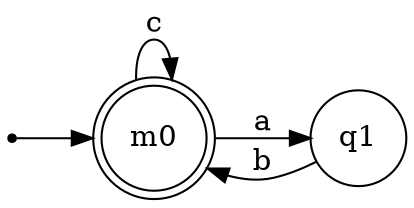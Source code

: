 digraph Automaton {
rankdir=LR;
__start__ [shape=point];
m0 [shape=doublecircle];
q1 [shape=circle];
__start__ -> m0;
m0 -> q1 [label="a"]; 
m0 -> m0 [label="c"]; 
q1 -> m0 [label="b"]; 
}